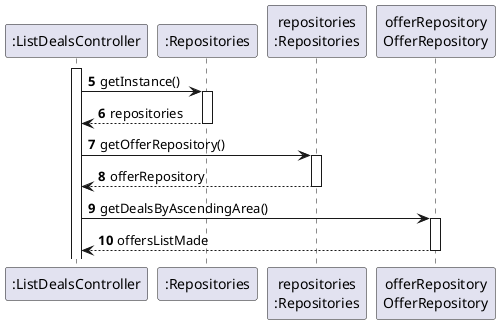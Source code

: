 @startuml

participant ":ListDealsController" as ListDealsController
participant ":Repositories" as RepositorySingleton
participant "repositories\n:Repositories" as PLAT
participant "offerRepository\nOfferRepository" as OfferRepository

autonumber 5

activate ListDealsController

                ListDealsController -> RepositorySingleton : getInstance()
                activate RepositorySingleton

                    RepositorySingleton --> ListDealsController: repositories
                deactivate RepositorySingleton

                ListDealsController -> PLAT : getOfferRepository()
                activate PLAT

                    PLAT --> ListDealsController: offerRepository
                deactivate PLAT

                ListDealsController -> OfferRepository : getDealsByAscendingArea()
                activate OfferRepository

                    OfferRepository --> ListDealsController : offersListMade
                deactivate OfferRepository

@enduml